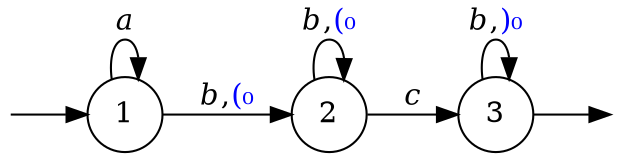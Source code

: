 digraph {
	node [shape=circle];
	Q0 [style=invisible, height=0, width=0, fixedsize=true];
	Q1 [style=invisible, height=0, width=0, fixedsize=true];
	graph [rankdir="LR"];

	1 [start=true];
	Q0 -> 1;
	3 -> Q1;
	1 -> 1  [label=<<i>a</i>> ];
	2 -> 3  [label=<<i>c</i>> ];
	1 -> 2  [label=<<i>b</i>,<FONT COLOR="blue">(₀</FONT>> ];
	2 -> 2  [label=<<i>b</i>,<FONT COLOR="blue">(₀</FONT>> ];
	3 -> 3  [label=<<i>b</i>,<FONT COLOR="blue">)₀</FONT>> ];
}

